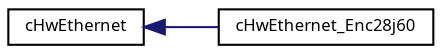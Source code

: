digraph "Graphical Class Hierarchy"
{
  edge [fontname="Sans",fontsize="8",labelfontname="Sans",labelfontsize="8"];
  node [fontname="Sans",fontsize="8",shape=record];
  rankdir="LR";
  Node1 [label="cHwEthernet",height=0.2,width=0.4,color="black", fillcolor="white", style="filled",URL="$classc_hw_ethernet.html"];
  Node1 -> Node2 [dir="back",color="midnightblue",fontsize="8",style="solid",fontname="Sans"];
  Node2 [label="cHwEthernet_Enc28j60",height=0.2,width=0.4,color="black", fillcolor="white", style="filled",URL="$classc_hw_ethernet___enc28j60.html"];
}
